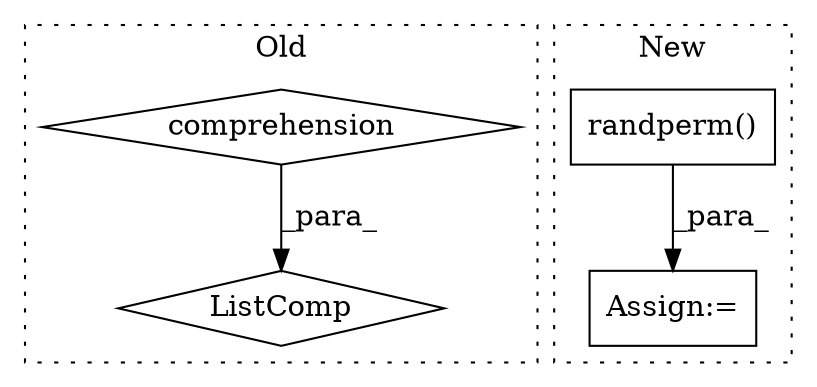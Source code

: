 digraph G {
subgraph cluster0 {
1 [label="ListComp" a="106" s="16303" l="90" shape="diamond"];
3 [label="comprehension" a="45" s="16355" l="3" shape="diamond"];
label = "Old";
style="dotted";
}
subgraph cluster1 {
2 [label="randperm()" a="75" s="16767,16789" l="15,1" shape="box"];
4 [label="Assign:=" a="68" s="16754" l="3" shape="box"];
label = "New";
style="dotted";
}
2 -> 4 [label="_para_"];
3 -> 1 [label="_para_"];
}